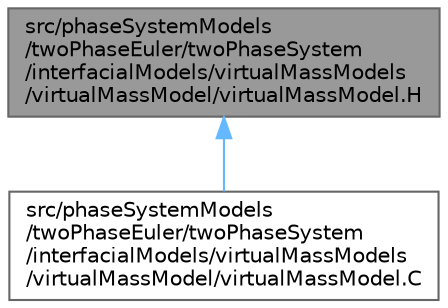 digraph "src/phaseSystemModels/twoPhaseEuler/twoPhaseSystem/interfacialModels/virtualMassModels/virtualMassModel/virtualMassModel.H"
{
 // LATEX_PDF_SIZE
  bgcolor="transparent";
  edge [fontname=Helvetica,fontsize=10,labelfontname=Helvetica,labelfontsize=10];
  node [fontname=Helvetica,fontsize=10,shape=box,height=0.2,width=0.4];
  Node1 [id="Node000001",label="src/phaseSystemModels\l/twoPhaseEuler/twoPhaseSystem\l/interfacialModels/virtualMassModels\l/virtualMassModel/virtualMassModel.H",height=0.2,width=0.4,color="gray40", fillcolor="grey60", style="filled", fontcolor="black",tooltip=" "];
  Node1 -> Node2 [id="edge1_Node000001_Node000002",dir="back",color="steelblue1",style="solid",tooltip=" "];
  Node2 [id="Node000002",label="src/phaseSystemModels\l/twoPhaseEuler/twoPhaseSystem\l/interfacialModels/virtualMassModels\l/virtualMassModel/virtualMassModel.C",height=0.2,width=0.4,color="grey40", fillcolor="white", style="filled",URL="$twoPhaseEuler_2twoPhaseSystem_2interfacialModels_2virtualMassModels_2virtualMassModel_2virtualMassModel_8C.html",tooltip=" "];
}
